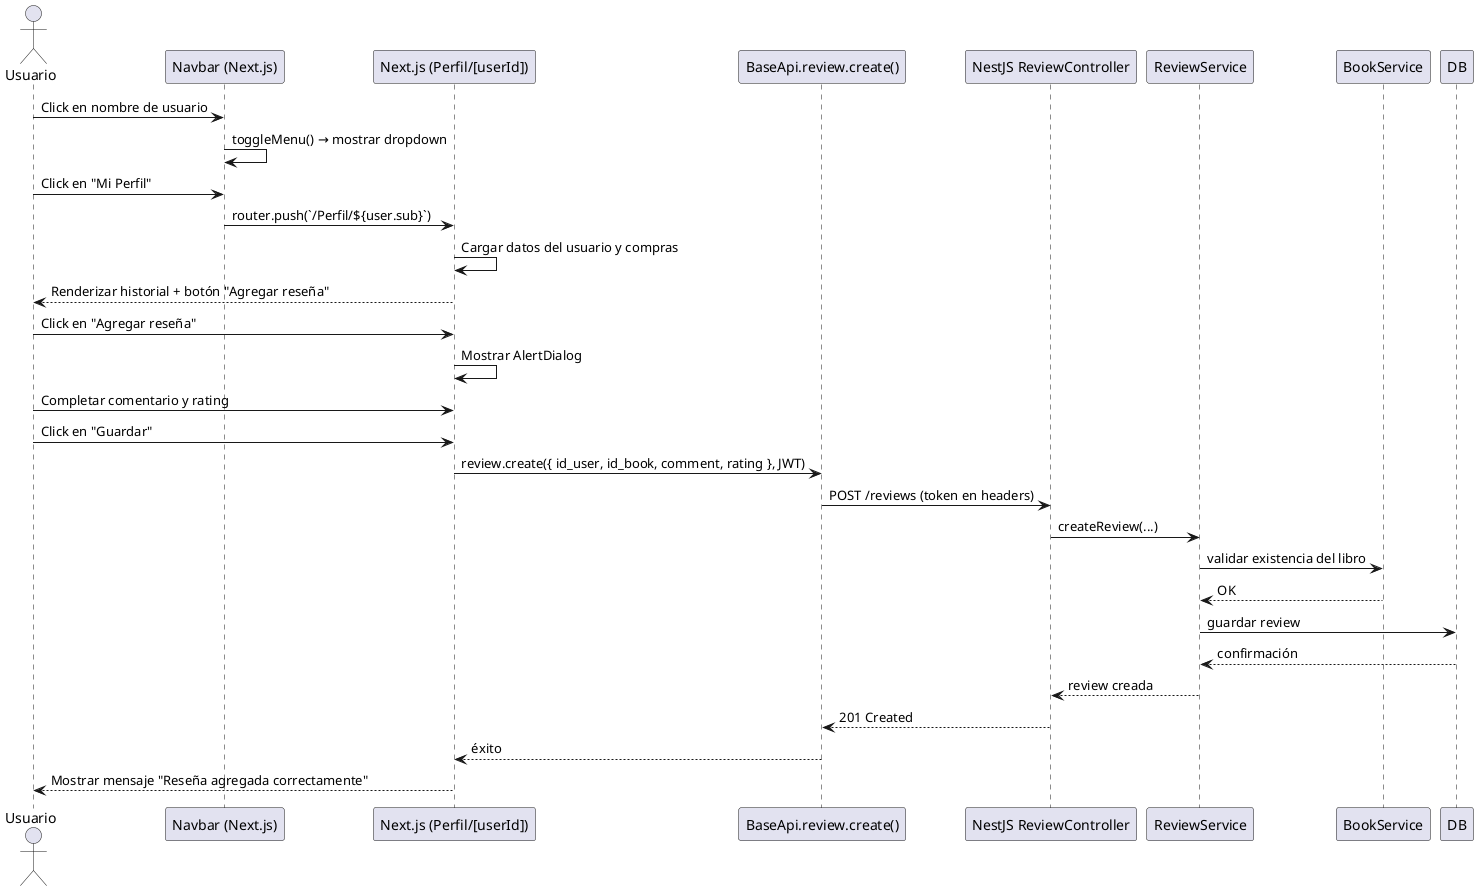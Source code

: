 @startuml review
actor Usuario
participant "Navbar (Next.js)" as Navbar
participant "Next.js (Perfil/[userId])" as Perfil
participant "BaseApi.review.create()" as Api
participant "NestJS ReviewController" as ReviewCtrl
participant "ReviewService" as ReviewService
participant "BookService" as BookService
participant "DB" as DB

Usuario -> Navbar: Click en nombre de usuario
Navbar -> Navbar: toggleMenu() → mostrar dropdown
Usuario -> Navbar: Click en "Mi Perfil"
Navbar -> Perfil: router.push(`/Perfil/${user.sub}`)

Perfil -> Perfil: Cargar datos del usuario y compras
Perfil --> Usuario: Renderizar historial + botón "Agregar reseña"

Usuario -> Perfil: Click en "Agregar reseña"
Perfil -> Perfil: Mostrar AlertDialog

Usuario -> Perfil: Completar comentario y rating
Usuario -> Perfil: Click en "Guardar"

Perfil -> Api: review.create({ id_user, id_book, comment, rating }, JWT)
Api -> ReviewCtrl: POST /reviews (token en headers)

ReviewCtrl -> ReviewService: createReview(...)
ReviewService -> BookService: validar existencia del libro
BookService --> ReviewService: OK

ReviewService -> DB: guardar review
DB --> ReviewService: confirmación
ReviewService --> ReviewCtrl: review creada
ReviewCtrl --> Api: 201 Created
Api --> Perfil: éxito
Perfil --> Usuario: Mostrar mensaje "Reseña agregada correctamente"

@enduml
